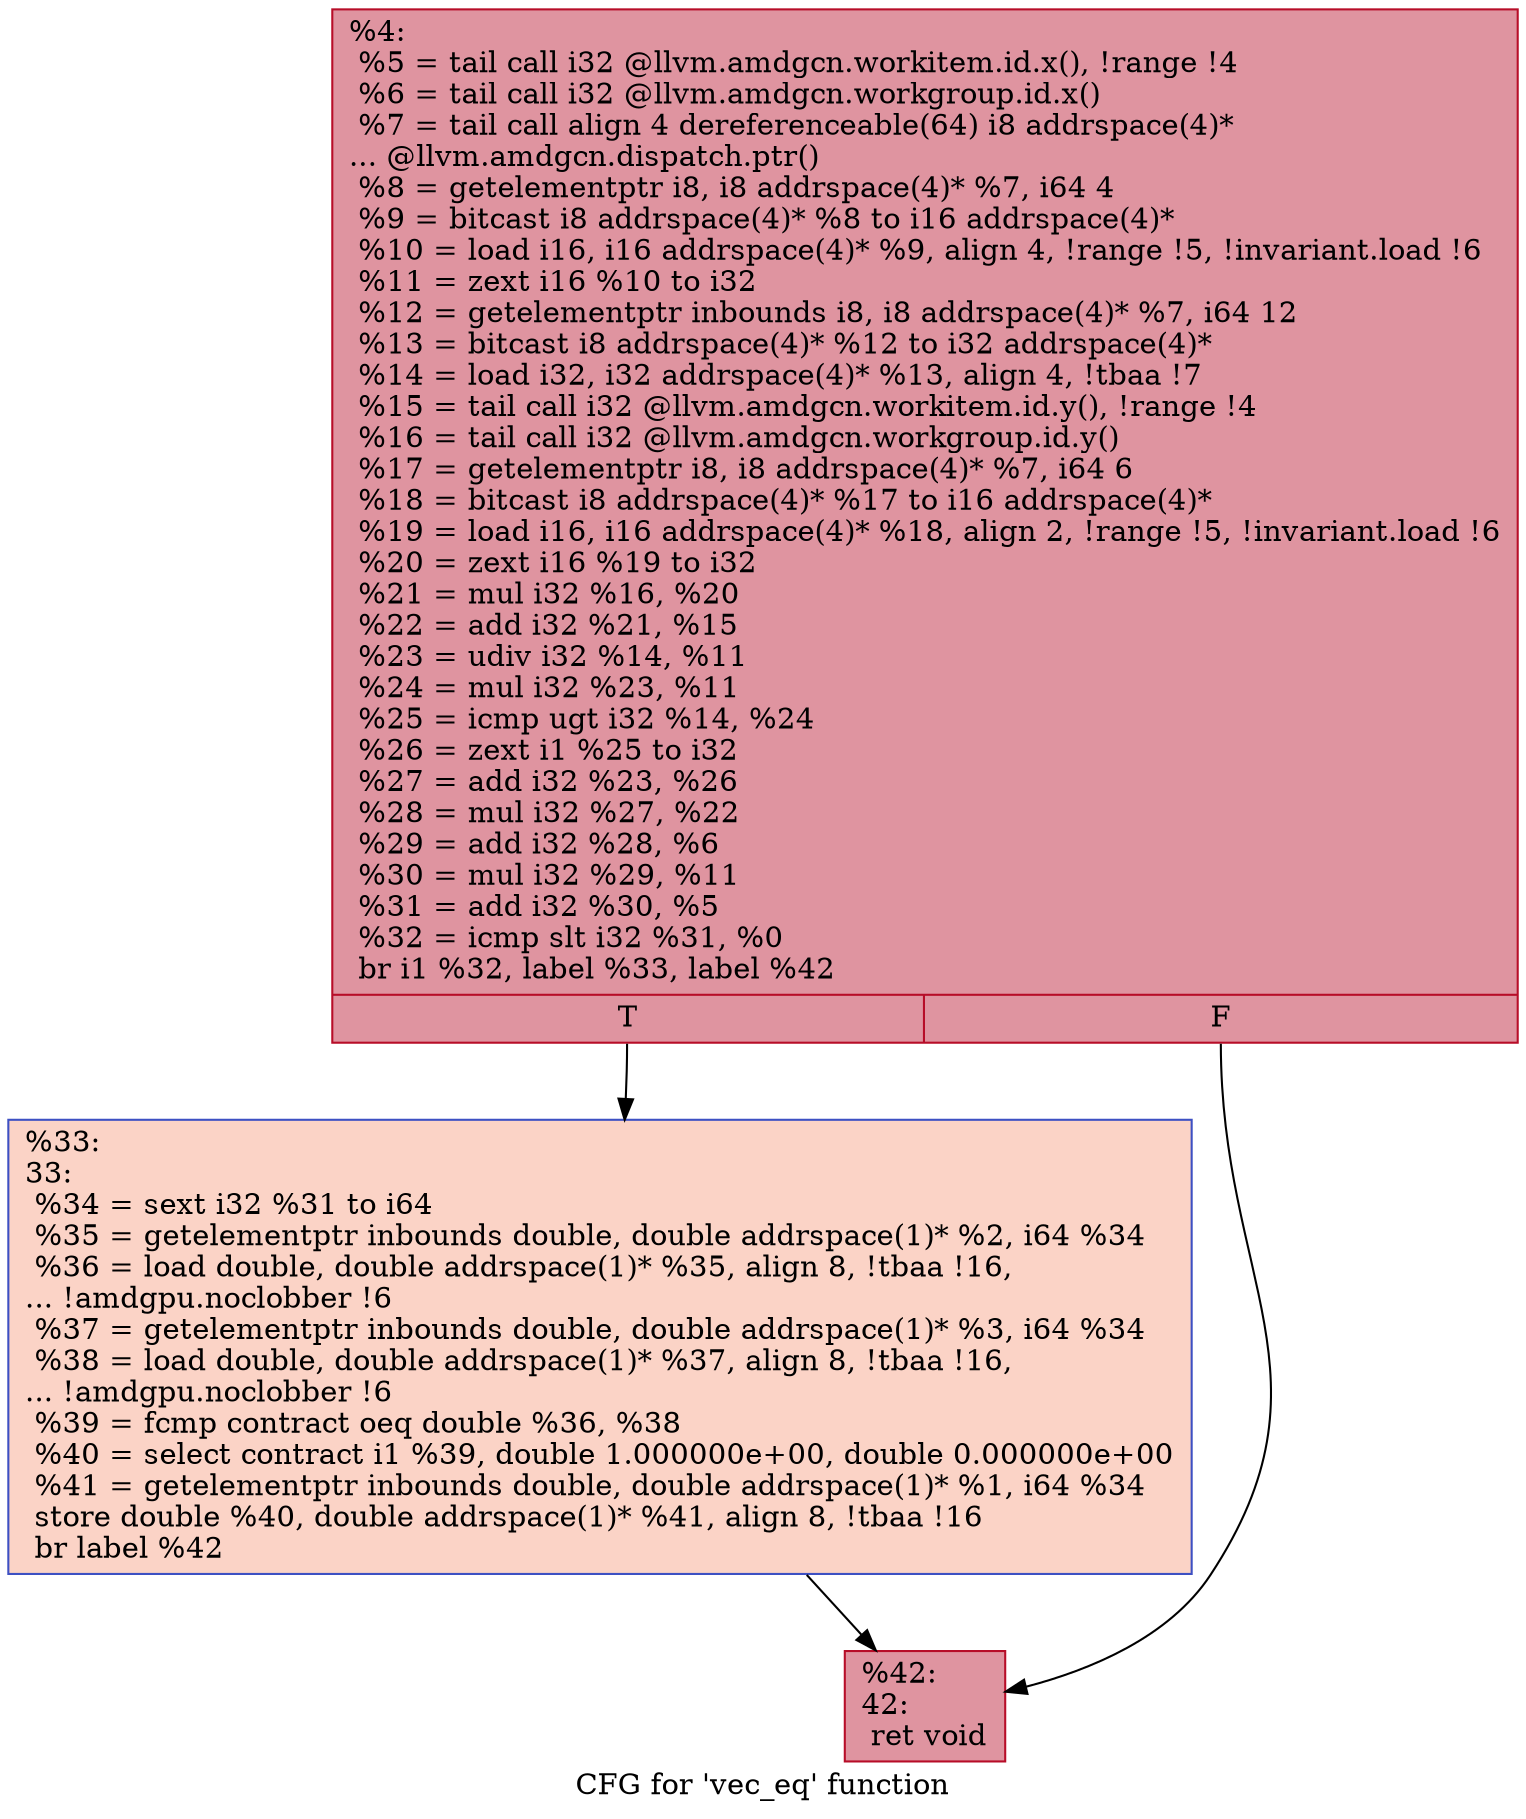 digraph "CFG for 'vec_eq' function" {
	label="CFG for 'vec_eq' function";

	Node0x4da5700 [shape=record,color="#b70d28ff", style=filled, fillcolor="#b70d2870",label="{%4:\l  %5 = tail call i32 @llvm.amdgcn.workitem.id.x(), !range !4\l  %6 = tail call i32 @llvm.amdgcn.workgroup.id.x()\l  %7 = tail call align 4 dereferenceable(64) i8 addrspace(4)*\l... @llvm.amdgcn.dispatch.ptr()\l  %8 = getelementptr i8, i8 addrspace(4)* %7, i64 4\l  %9 = bitcast i8 addrspace(4)* %8 to i16 addrspace(4)*\l  %10 = load i16, i16 addrspace(4)* %9, align 4, !range !5, !invariant.load !6\l  %11 = zext i16 %10 to i32\l  %12 = getelementptr inbounds i8, i8 addrspace(4)* %7, i64 12\l  %13 = bitcast i8 addrspace(4)* %12 to i32 addrspace(4)*\l  %14 = load i32, i32 addrspace(4)* %13, align 4, !tbaa !7\l  %15 = tail call i32 @llvm.amdgcn.workitem.id.y(), !range !4\l  %16 = tail call i32 @llvm.amdgcn.workgroup.id.y()\l  %17 = getelementptr i8, i8 addrspace(4)* %7, i64 6\l  %18 = bitcast i8 addrspace(4)* %17 to i16 addrspace(4)*\l  %19 = load i16, i16 addrspace(4)* %18, align 2, !range !5, !invariant.load !6\l  %20 = zext i16 %19 to i32\l  %21 = mul i32 %16, %20\l  %22 = add i32 %21, %15\l  %23 = udiv i32 %14, %11\l  %24 = mul i32 %23, %11\l  %25 = icmp ugt i32 %14, %24\l  %26 = zext i1 %25 to i32\l  %27 = add i32 %23, %26\l  %28 = mul i32 %27, %22\l  %29 = add i32 %28, %6\l  %30 = mul i32 %29, %11\l  %31 = add i32 %30, %5\l  %32 = icmp slt i32 %31, %0\l  br i1 %32, label %33, label %42\l|{<s0>T|<s1>F}}"];
	Node0x4da5700:s0 -> Node0x4da8120;
	Node0x4da5700:s1 -> Node0x4da81b0;
	Node0x4da8120 [shape=record,color="#3d50c3ff", style=filled, fillcolor="#f59c7d70",label="{%33:\l33:                                               \l  %34 = sext i32 %31 to i64\l  %35 = getelementptr inbounds double, double addrspace(1)* %2, i64 %34\l  %36 = load double, double addrspace(1)* %35, align 8, !tbaa !16,\l... !amdgpu.noclobber !6\l  %37 = getelementptr inbounds double, double addrspace(1)* %3, i64 %34\l  %38 = load double, double addrspace(1)* %37, align 8, !tbaa !16,\l... !amdgpu.noclobber !6\l  %39 = fcmp contract oeq double %36, %38\l  %40 = select contract i1 %39, double 1.000000e+00, double 0.000000e+00\l  %41 = getelementptr inbounds double, double addrspace(1)* %1, i64 %34\l  store double %40, double addrspace(1)* %41, align 8, !tbaa !16\l  br label %42\l}"];
	Node0x4da8120 -> Node0x4da81b0;
	Node0x4da81b0 [shape=record,color="#b70d28ff", style=filled, fillcolor="#b70d2870",label="{%42:\l42:                                               \l  ret void\l}"];
}

